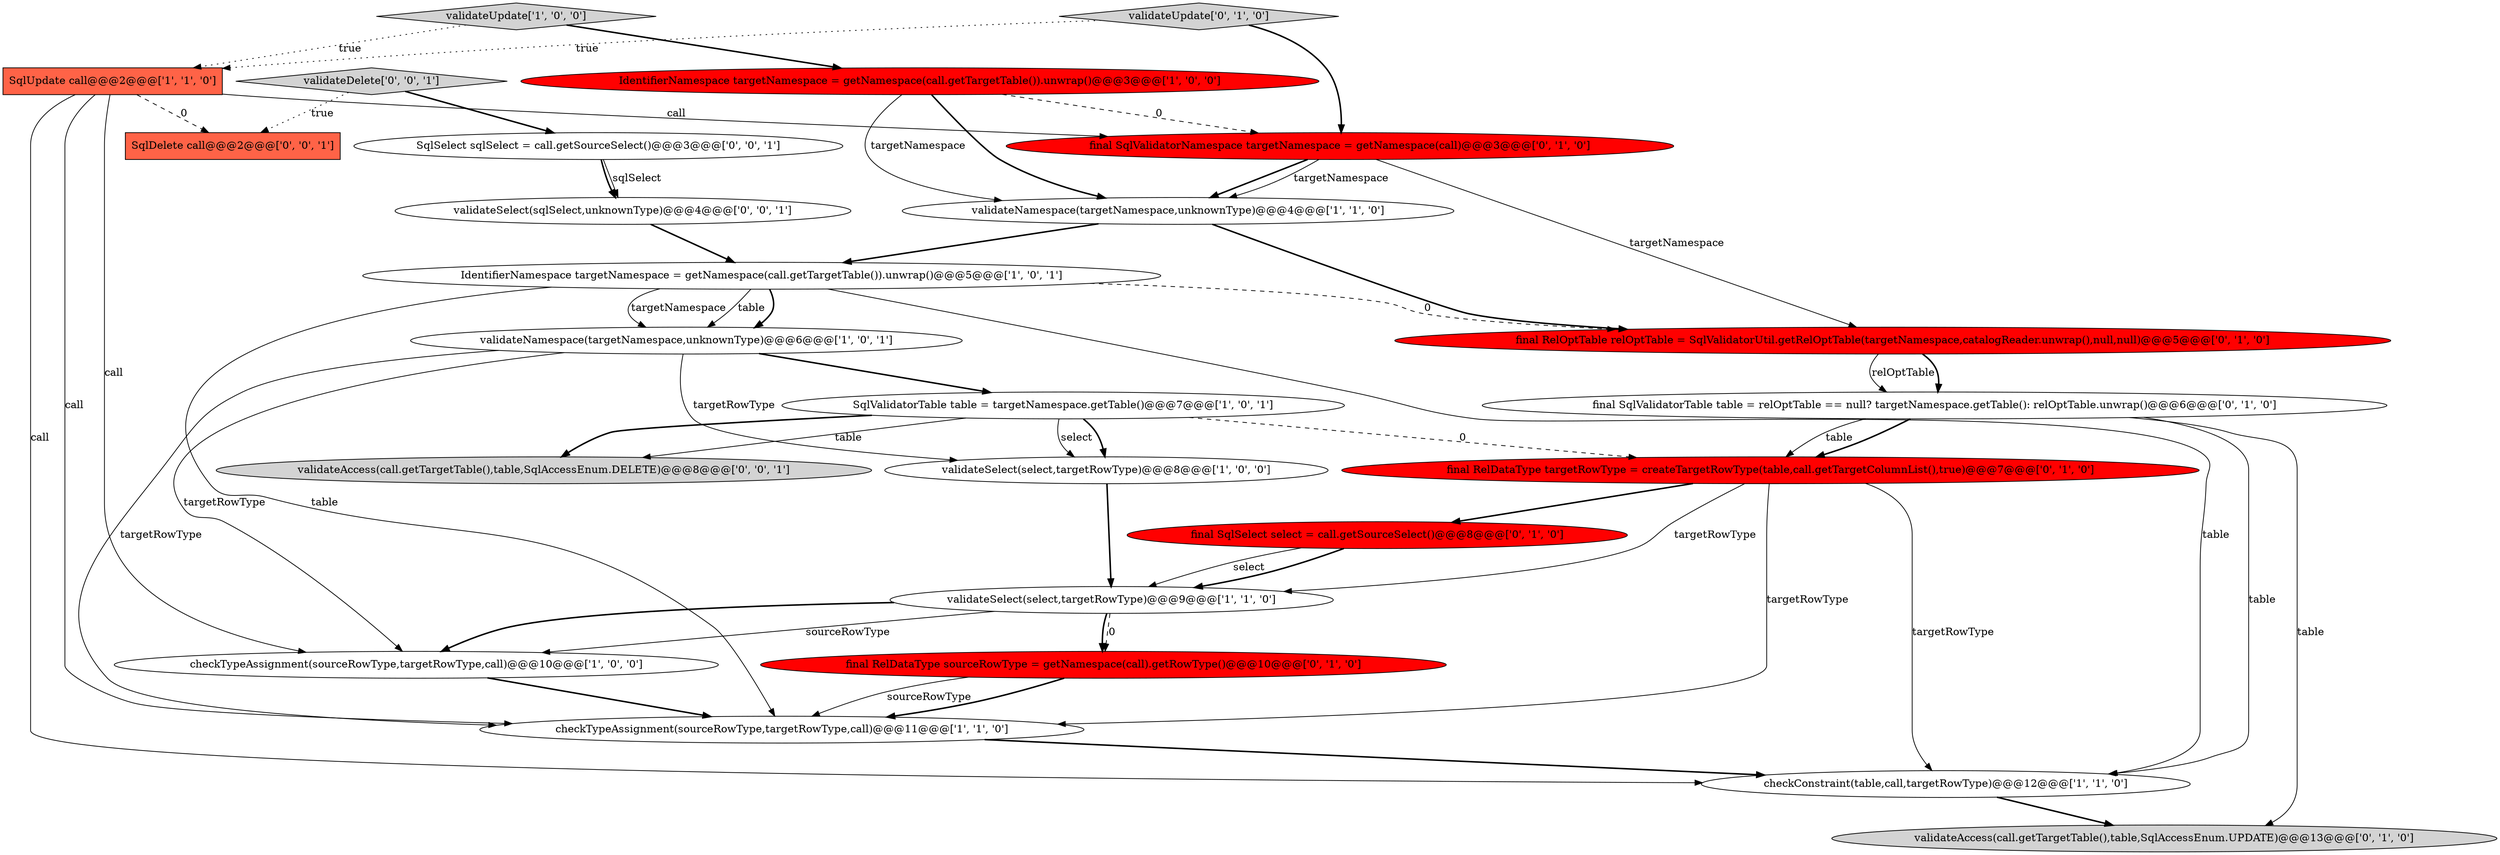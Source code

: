 digraph {
22 [style = filled, label = "SqlDelete call@@@2@@@['0', '0', '1']", fillcolor = tomato, shape = box image = "AAA0AAABBB3BBB"];
11 [style = filled, label = "checkConstraint(table,call,targetRowType)@@@12@@@['1', '1', '0']", fillcolor = white, shape = ellipse image = "AAA0AAABBB1BBB"];
23 [style = filled, label = "validateSelect(sqlSelect,unknownType)@@@4@@@['0', '0', '1']", fillcolor = white, shape = ellipse image = "AAA0AAABBB3BBB"];
7 [style = filled, label = "validateNamespace(targetNamespace,unknownType)@@@4@@@['1', '1', '0']", fillcolor = white, shape = ellipse image = "AAA0AAABBB1BBB"];
15 [style = filled, label = "final SqlValidatorTable table = relOptTable == null? targetNamespace.getTable(): relOptTable.unwrap()@@@6@@@['0', '1', '0']", fillcolor = white, shape = ellipse image = "AAA0AAABBB2BBB"];
2 [style = filled, label = "SqlUpdate call@@@2@@@['1', '1', '0']", fillcolor = tomato, shape = box image = "AAA0AAABBB1BBB"];
19 [style = filled, label = "final SqlSelect select = call.getSourceSelect()@@@8@@@['0', '1', '0']", fillcolor = red, shape = ellipse image = "AAA1AAABBB2BBB"];
17 [style = filled, label = "final RelDataType targetRowType = createTargetRowType(table,call.getTargetColumnList(),true)@@@7@@@['0', '1', '0']", fillcolor = red, shape = ellipse image = "AAA1AAABBB2BBB"];
16 [style = filled, label = "final SqlValidatorNamespace targetNamespace = getNamespace(call)@@@3@@@['0', '1', '0']", fillcolor = red, shape = ellipse image = "AAA1AAABBB2BBB"];
3 [style = filled, label = "validateNamespace(targetNamespace,unknownType)@@@6@@@['1', '0', '1']", fillcolor = white, shape = ellipse image = "AAA0AAABBB1BBB"];
10 [style = filled, label = "validateSelect(select,targetRowType)@@@8@@@['1', '0', '0']", fillcolor = white, shape = ellipse image = "AAA0AAABBB1BBB"];
5 [style = filled, label = "IdentifierNamespace targetNamespace = getNamespace(call.getTargetTable()).unwrap()@@@3@@@['1', '0', '0']", fillcolor = red, shape = ellipse image = "AAA1AAABBB1BBB"];
13 [style = filled, label = "final RelOptTable relOptTable = SqlValidatorUtil.getRelOptTable(targetNamespace,catalogReader.unwrap(),null,null)@@@5@@@['0', '1', '0']", fillcolor = red, shape = ellipse image = "AAA1AAABBB2BBB"];
18 [style = filled, label = "validateUpdate['0', '1', '0']", fillcolor = lightgray, shape = diamond image = "AAA0AAABBB2BBB"];
24 [style = filled, label = "SqlSelect sqlSelect = call.getSourceSelect()@@@3@@@['0', '0', '1']", fillcolor = white, shape = ellipse image = "AAA0AAABBB3BBB"];
9 [style = filled, label = "validateUpdate['1', '0', '0']", fillcolor = lightgray, shape = diamond image = "AAA0AAABBB1BBB"];
8 [style = filled, label = "SqlValidatorTable table = targetNamespace.getTable()@@@7@@@['1', '0', '1']", fillcolor = white, shape = ellipse image = "AAA0AAABBB1BBB"];
6 [style = filled, label = "checkTypeAssignment(sourceRowType,targetRowType,call)@@@11@@@['1', '1', '0']", fillcolor = white, shape = ellipse image = "AAA0AAABBB1BBB"];
20 [style = filled, label = "validateAccess(call.getTargetTable(),table,SqlAccessEnum.DELETE)@@@8@@@['0', '0', '1']", fillcolor = lightgray, shape = ellipse image = "AAA0AAABBB3BBB"];
12 [style = filled, label = "validateAccess(call.getTargetTable(),table,SqlAccessEnum.UPDATE)@@@13@@@['0', '1', '0']", fillcolor = lightgray, shape = ellipse image = "AAA0AAABBB2BBB"];
14 [style = filled, label = "final RelDataType sourceRowType = getNamespace(call).getRowType()@@@10@@@['0', '1', '0']", fillcolor = red, shape = ellipse image = "AAA1AAABBB2BBB"];
21 [style = filled, label = "validateDelete['0', '0', '1']", fillcolor = lightgray, shape = diamond image = "AAA0AAABBB3BBB"];
1 [style = filled, label = "checkTypeAssignment(sourceRowType,targetRowType,call)@@@10@@@['1', '0', '0']", fillcolor = white, shape = ellipse image = "AAA0AAABBB1BBB"];
4 [style = filled, label = "validateSelect(select,targetRowType)@@@9@@@['1', '1', '0']", fillcolor = white, shape = ellipse image = "AAA0AAABBB1BBB"];
0 [style = filled, label = "IdentifierNamespace targetNamespace = getNamespace(call.getTargetTable()).unwrap()@@@5@@@['1', '0', '1']", fillcolor = white, shape = ellipse image = "AAA0AAABBB1BBB"];
7->13 [style = bold, label=""];
0->3 [style = bold, label=""];
8->10 [style = bold, label=""];
4->14 [style = bold, label=""];
3->6 [style = solid, label="targetRowType"];
19->4 [style = solid, label="select"];
17->11 [style = solid, label="targetRowType"];
17->6 [style = solid, label="targetRowType"];
15->12 [style = solid, label="table"];
16->13 [style = solid, label="targetNamespace"];
16->7 [style = bold, label=""];
21->22 [style = dotted, label="true"];
0->6 [style = solid, label="table"];
7->0 [style = bold, label=""];
11->12 [style = bold, label=""];
21->24 [style = bold, label=""];
13->15 [style = solid, label="relOptTable"];
24->23 [style = solid, label="sqlSelect"];
23->0 [style = bold, label=""];
8->10 [style = solid, label="select"];
15->11 [style = solid, label="table"];
17->19 [style = bold, label=""];
2->1 [style = solid, label="call"];
0->3 [style = solid, label="targetNamespace"];
5->16 [style = dashed, label="0"];
18->2 [style = dotted, label="true"];
15->17 [style = bold, label=""];
15->17 [style = solid, label="table"];
1->6 [style = bold, label=""];
8->20 [style = bold, label=""];
17->4 [style = solid, label="targetRowType"];
0->3 [style = solid, label="table"];
2->6 [style = solid, label="call"];
3->8 [style = bold, label=""];
6->11 [style = bold, label=""];
9->2 [style = dotted, label="true"];
16->7 [style = solid, label="targetNamespace"];
0->13 [style = dashed, label="0"];
0->11 [style = solid, label="table"];
10->4 [style = bold, label=""];
9->5 [style = bold, label=""];
8->17 [style = dashed, label="0"];
5->7 [style = bold, label=""];
2->16 [style = solid, label="call"];
4->1 [style = bold, label=""];
3->1 [style = solid, label="targetRowType"];
2->11 [style = solid, label="call"];
13->15 [style = bold, label=""];
5->7 [style = solid, label="targetNamespace"];
19->4 [style = bold, label=""];
4->14 [style = dashed, label="0"];
2->22 [style = dashed, label="0"];
8->20 [style = solid, label="table"];
14->6 [style = solid, label="sourceRowType"];
4->1 [style = solid, label="sourceRowType"];
14->6 [style = bold, label=""];
3->10 [style = solid, label="targetRowType"];
24->23 [style = bold, label=""];
18->16 [style = bold, label=""];
}
